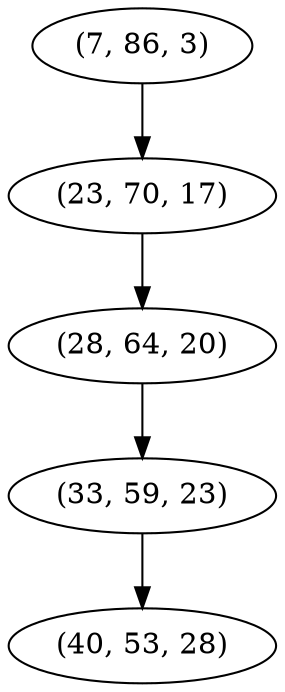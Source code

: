 digraph tree {
    "(7, 86, 3)";
    "(23, 70, 17)";
    "(28, 64, 20)";
    "(33, 59, 23)";
    "(40, 53, 28)";
    "(7, 86, 3)" -> "(23, 70, 17)";
    "(23, 70, 17)" -> "(28, 64, 20)";
    "(28, 64, 20)" -> "(33, 59, 23)";
    "(33, 59, 23)" -> "(40, 53, 28)";
}
